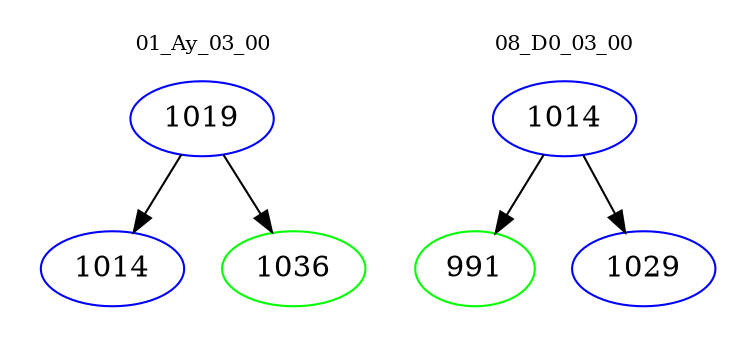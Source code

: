 digraph{
subgraph cluster_0 {
color = white
label = "01_Ay_03_00";
fontsize=10;
T0_1019 [label="1019", color="blue"]
T0_1019 -> T0_1014 [color="black"]
T0_1014 [label="1014", color="blue"]
T0_1019 -> T0_1036 [color="black"]
T0_1036 [label="1036", color="green"]
}
subgraph cluster_1 {
color = white
label = "08_D0_03_00";
fontsize=10;
T1_1014 [label="1014", color="blue"]
T1_1014 -> T1_991 [color="black"]
T1_991 [label="991", color="green"]
T1_1014 -> T1_1029 [color="black"]
T1_1029 [label="1029", color="blue"]
}
}
